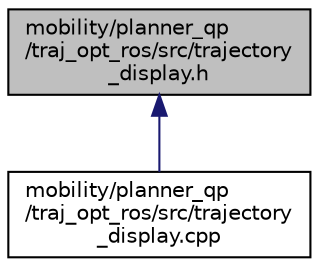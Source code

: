 digraph "mobility/planner_qp/traj_opt_ros/src/trajectory_display.h"
{
 // LATEX_PDF_SIZE
  edge [fontname="Helvetica",fontsize="10",labelfontname="Helvetica",labelfontsize="10"];
  node [fontname="Helvetica",fontsize="10",shape=record];
  Node1 [label="mobility/planner_qp\l/traj_opt_ros/src/trajectory\l_display.h",height=0.2,width=0.4,color="black", fillcolor="grey75", style="filled", fontcolor="black",tooltip=" "];
  Node1 -> Node2 [dir="back",color="midnightblue",fontsize="10",style="solid",fontname="Helvetica"];
  Node2 [label="mobility/planner_qp\l/traj_opt_ros/src/trajectory\l_display.cpp",height=0.2,width=0.4,color="black", fillcolor="white", style="filled",URL="$trajectory__display_8cpp.html",tooltip=" "];
}
